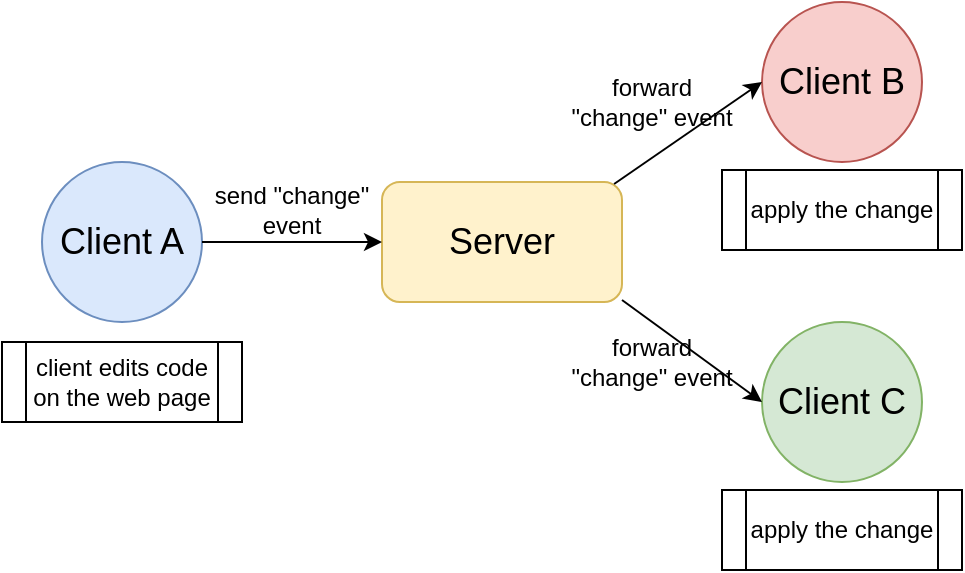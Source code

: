 <mxfile version="12.1.9" type="github" pages="1"><diagram id="ld0K7jywTpZBLSOd2PQV" name="Page-1"><mxGraphModel dx="772" dy="500" grid="1" gridSize="10" guides="1" tooltips="1" connect="1" arrows="1" fold="1" page="1" pageScale="1" pageWidth="850" pageHeight="1100" math="0" shadow="0"><root><mxCell id="0"/><mxCell id="1" parent="0"/><mxCell id="ZZmF3sKJq9ahYL9CzY34-1" value="&lt;font style=&quot;font-size: 18px&quot;&gt;Server&lt;/font&gt;" style="rounded=1;whiteSpace=wrap;html=1;fillColor=#fff2cc;strokeColor=#d6b656;" vertex="1" parent="1"><mxGeometry x="290" y="290" width="120" height="60" as="geometry"/></mxCell><mxCell id="ZZmF3sKJq9ahYL9CzY34-4" value="&lt;font style=&quot;font-size: 18px&quot;&gt;Client A&lt;/font&gt;" style="ellipse;whiteSpace=wrap;html=1;aspect=fixed;fillColor=#dae8fc;strokeColor=#6c8ebf;" vertex="1" parent="1"><mxGeometry x="120" y="280" width="80" height="80" as="geometry"/></mxCell><mxCell id="ZZmF3sKJq9ahYL9CzY34-5" value="&lt;font style=&quot;font-size: 18px&quot;&gt;Client B&lt;/font&gt;" style="ellipse;whiteSpace=wrap;html=1;aspect=fixed;fillColor=#f8cecc;strokeColor=#b85450;" vertex="1" parent="1"><mxGeometry x="480" y="200" width="80" height="80" as="geometry"/></mxCell><mxCell id="ZZmF3sKJq9ahYL9CzY34-6" value="&lt;font style=&quot;font-size: 18px&quot;&gt;Client C&lt;/font&gt;" style="ellipse;whiteSpace=wrap;html=1;aspect=fixed;fillColor=#d5e8d4;strokeColor=#82b366;" vertex="1" parent="1"><mxGeometry x="480" y="360" width="80" height="80" as="geometry"/></mxCell><mxCell id="ZZmF3sKJq9ahYL9CzY34-11" value="" style="endArrow=classic;html=1;entryX=0;entryY=0.5;entryDx=0;entryDy=0;exitX=1;exitY=0.5;exitDx=0;exitDy=0;" edge="1" parent="1" source="ZZmF3sKJq9ahYL9CzY34-4" target="ZZmF3sKJq9ahYL9CzY34-1"><mxGeometry width="50" height="50" relative="1" as="geometry"><mxPoint x="130" y="510" as="sourcePoint"/><mxPoint x="180" y="460" as="targetPoint"/></mxGeometry></mxCell><mxCell id="ZZmF3sKJq9ahYL9CzY34-17" style="edgeStyle=orthogonalEdgeStyle;rounded=0;orthogonalLoop=1;jettySize=auto;html=1;exitX=0.5;exitY=1;exitDx=0;exitDy=0;exitPerimeter=0;" edge="1" parent="1"><mxGeometry relative="1" as="geometry"><mxPoint x="160" y="430" as="sourcePoint"/><mxPoint x="160" y="430" as="targetPoint"/></mxGeometry></mxCell><mxCell id="ZZmF3sKJq9ahYL9CzY34-18" value="&lt;span style=&quot;white-space: normal&quot;&gt;&lt;font style=&quot;font-size: 12px&quot;&gt;client edits code on the web page&lt;/font&gt;&lt;/span&gt;" style="shape=process;whiteSpace=wrap;html=1;backgroundOutline=1;" vertex="1" parent="1"><mxGeometry x="100" y="370" width="120" height="40" as="geometry"/></mxCell><mxCell id="ZZmF3sKJq9ahYL9CzY34-19" value="send &quot;change&quot; event" style="text;html=1;strokeColor=none;fillColor=none;align=center;verticalAlign=middle;whiteSpace=wrap;rounded=0;" vertex="1" parent="1"><mxGeometry x="200" y="294" width="90" height="20" as="geometry"/></mxCell><mxCell id="ZZmF3sKJq9ahYL9CzY34-20" value="&lt;span style=&quot;font-family: &amp;#34;helvetica&amp;#34; , &amp;#34;arial&amp;#34; , sans-serif ; font-size: 0px ; background-color: rgb(248 , 249 , 250)&quot;&gt;%3CmxGraphModel%3E%3Croot%3E%3CmxCell%20id%3D%220%22%2F%3E%3CmxCell%20id%3D%221%22%20parent%3D%220%22%2F%3E%3CmxCell%20id%3D%222%22%20value%3D%22%22%20style%3D%22endArrow%3Dclassic%3Bhtml%3D1%3BentryX%3D0%3BentryY%3D0.5%3BentryDx%3D0%3BentryDy%3D0%3BexitX%3D1%3BexitY%3D0.5%3BexitDx%3D0%3BexitDy%3D0%3B%22%20edge%3D%221%22%20parent%3D%221%22%3E%3CmxGeometry%20width%3D%2250%22%20height%3D%2250%22%20relative%3D%221%22%20as%3D%22geometry%22%3E%3CmxPoint%20x%3D%22200%22%20y%3D%22320%22%20as%3D%22sourcePoint%22%2F%3E%3CmxPoint%20x%3D%22290%22%20y%3D%22320%22%20as%3D%22targetPoint%22%2F%3E%3C%2FmxGeometry%3E%3C%2FmxCell%3E%3C%2Froot%3E%3C%2FmxGraphModel%3E&lt;/span&gt;" style="endArrow=classic;html=1;entryX=0;entryY=0.5;entryDx=0;entryDy=0;" edge="1" parent="1" target="ZZmF3sKJq9ahYL9CzY34-6"><mxGeometry width="50" height="50" relative="1" as="geometry"><mxPoint x="410" y="349" as="sourcePoint"/><mxPoint x="300" y="330" as="targetPoint"/></mxGeometry></mxCell><mxCell id="ZZmF3sKJq9ahYL9CzY34-21" value="&lt;span style=&quot;font-family: &amp;#34;helvetica&amp;#34; , &amp;#34;arial&amp;#34; , sans-serif ; font-size: 0px ; background-color: rgb(248 , 249 , 250)&quot;&gt;%3CmxGraphModel%3E%3Croot%3E%3CmxCell%20id%3D%220%22%2F%3E%3CmxCell%20id%3D%221%22%20parent%3D%220%22%2F%3E%3CmxCell%20id%3D%222%22%20value%3D%22%22%20style%3D%22endArrow%3Dclassic%3Bhtml%3D1%3BentryX%3D0%3BentryY%3D0.5%3BentryDx%3D0%3BentryDy%3D0%3BexitX%3D1%3BexitY%3D0.5%3BexitDx%3D0%3BexitDy%3D0%3B%22%20edge%3D%221%22%20parent%3D%221%22%3E%3CmxGeometry%20width%3D%2250%22%20height%3D%2250%22%20relative%3D%221%22%20as%3D%22geometry%22%3E%3CmxPoint%20x%3D%22200%22%20y%3D%22320%22%20as%3D%22sourcePoint%22%2F%3E%3CmxPoint%20x%3D%22290%22%20y%3D%22320%22%20as%3D%22targetPoint%22%2F%3E%3C%2FmxGeometry%3E%3C%2FmxCell%3E%3C%2Froot%3E%3C%2FmxGraphModel%3E&lt;/span&gt;" style="endArrow=classic;html=1;entryX=0;entryY=0.5;entryDx=0;entryDy=0;exitX=0.967;exitY=0.017;exitDx=0;exitDy=0;exitPerimeter=0;" edge="1" parent="1" source="ZZmF3sKJq9ahYL9CzY34-1" target="ZZmF3sKJq9ahYL9CzY34-5"><mxGeometry width="50" height="50" relative="1" as="geometry"><mxPoint x="420.96" y="358.98" as="sourcePoint"/><mxPoint x="490" y="410" as="targetPoint"/></mxGeometry></mxCell><mxCell id="ZZmF3sKJq9ahYL9CzY34-22" value="forward &quot;change&quot; event" style="text;html=1;strokeColor=none;fillColor=none;align=center;verticalAlign=middle;whiteSpace=wrap;rounded=0;" vertex="1" parent="1"><mxGeometry x="380" y="240" width="90" height="20" as="geometry"/></mxCell><mxCell id="ZZmF3sKJq9ahYL9CzY34-23" value="forward &quot;change&quot; event" style="text;html=1;strokeColor=none;fillColor=none;align=center;verticalAlign=middle;whiteSpace=wrap;rounded=0;" vertex="1" parent="1"><mxGeometry x="380" y="370" width="90" height="20" as="geometry"/></mxCell><mxCell id="ZZmF3sKJq9ahYL9CzY34-26" value="&lt;span style=&quot;white-space: normal&quot;&gt;&lt;font style=&quot;font-size: 12px&quot;&gt;apply the change&lt;/font&gt;&lt;/span&gt;" style="shape=process;whiteSpace=wrap;html=1;backgroundOutline=1;" vertex="1" parent="1"><mxGeometry x="460" y="284" width="120" height="40" as="geometry"/></mxCell><mxCell id="ZZmF3sKJq9ahYL9CzY34-27" value="&lt;span style=&quot;white-space: normal&quot;&gt;&lt;font style=&quot;font-size: 12px&quot;&gt;apply the change&lt;/font&gt;&lt;/span&gt;" style="shape=process;whiteSpace=wrap;html=1;backgroundOutline=1;" vertex="1" parent="1"><mxGeometry x="460" y="444" width="120" height="40" as="geometry"/></mxCell></root></mxGraphModel></diagram></mxfile>
